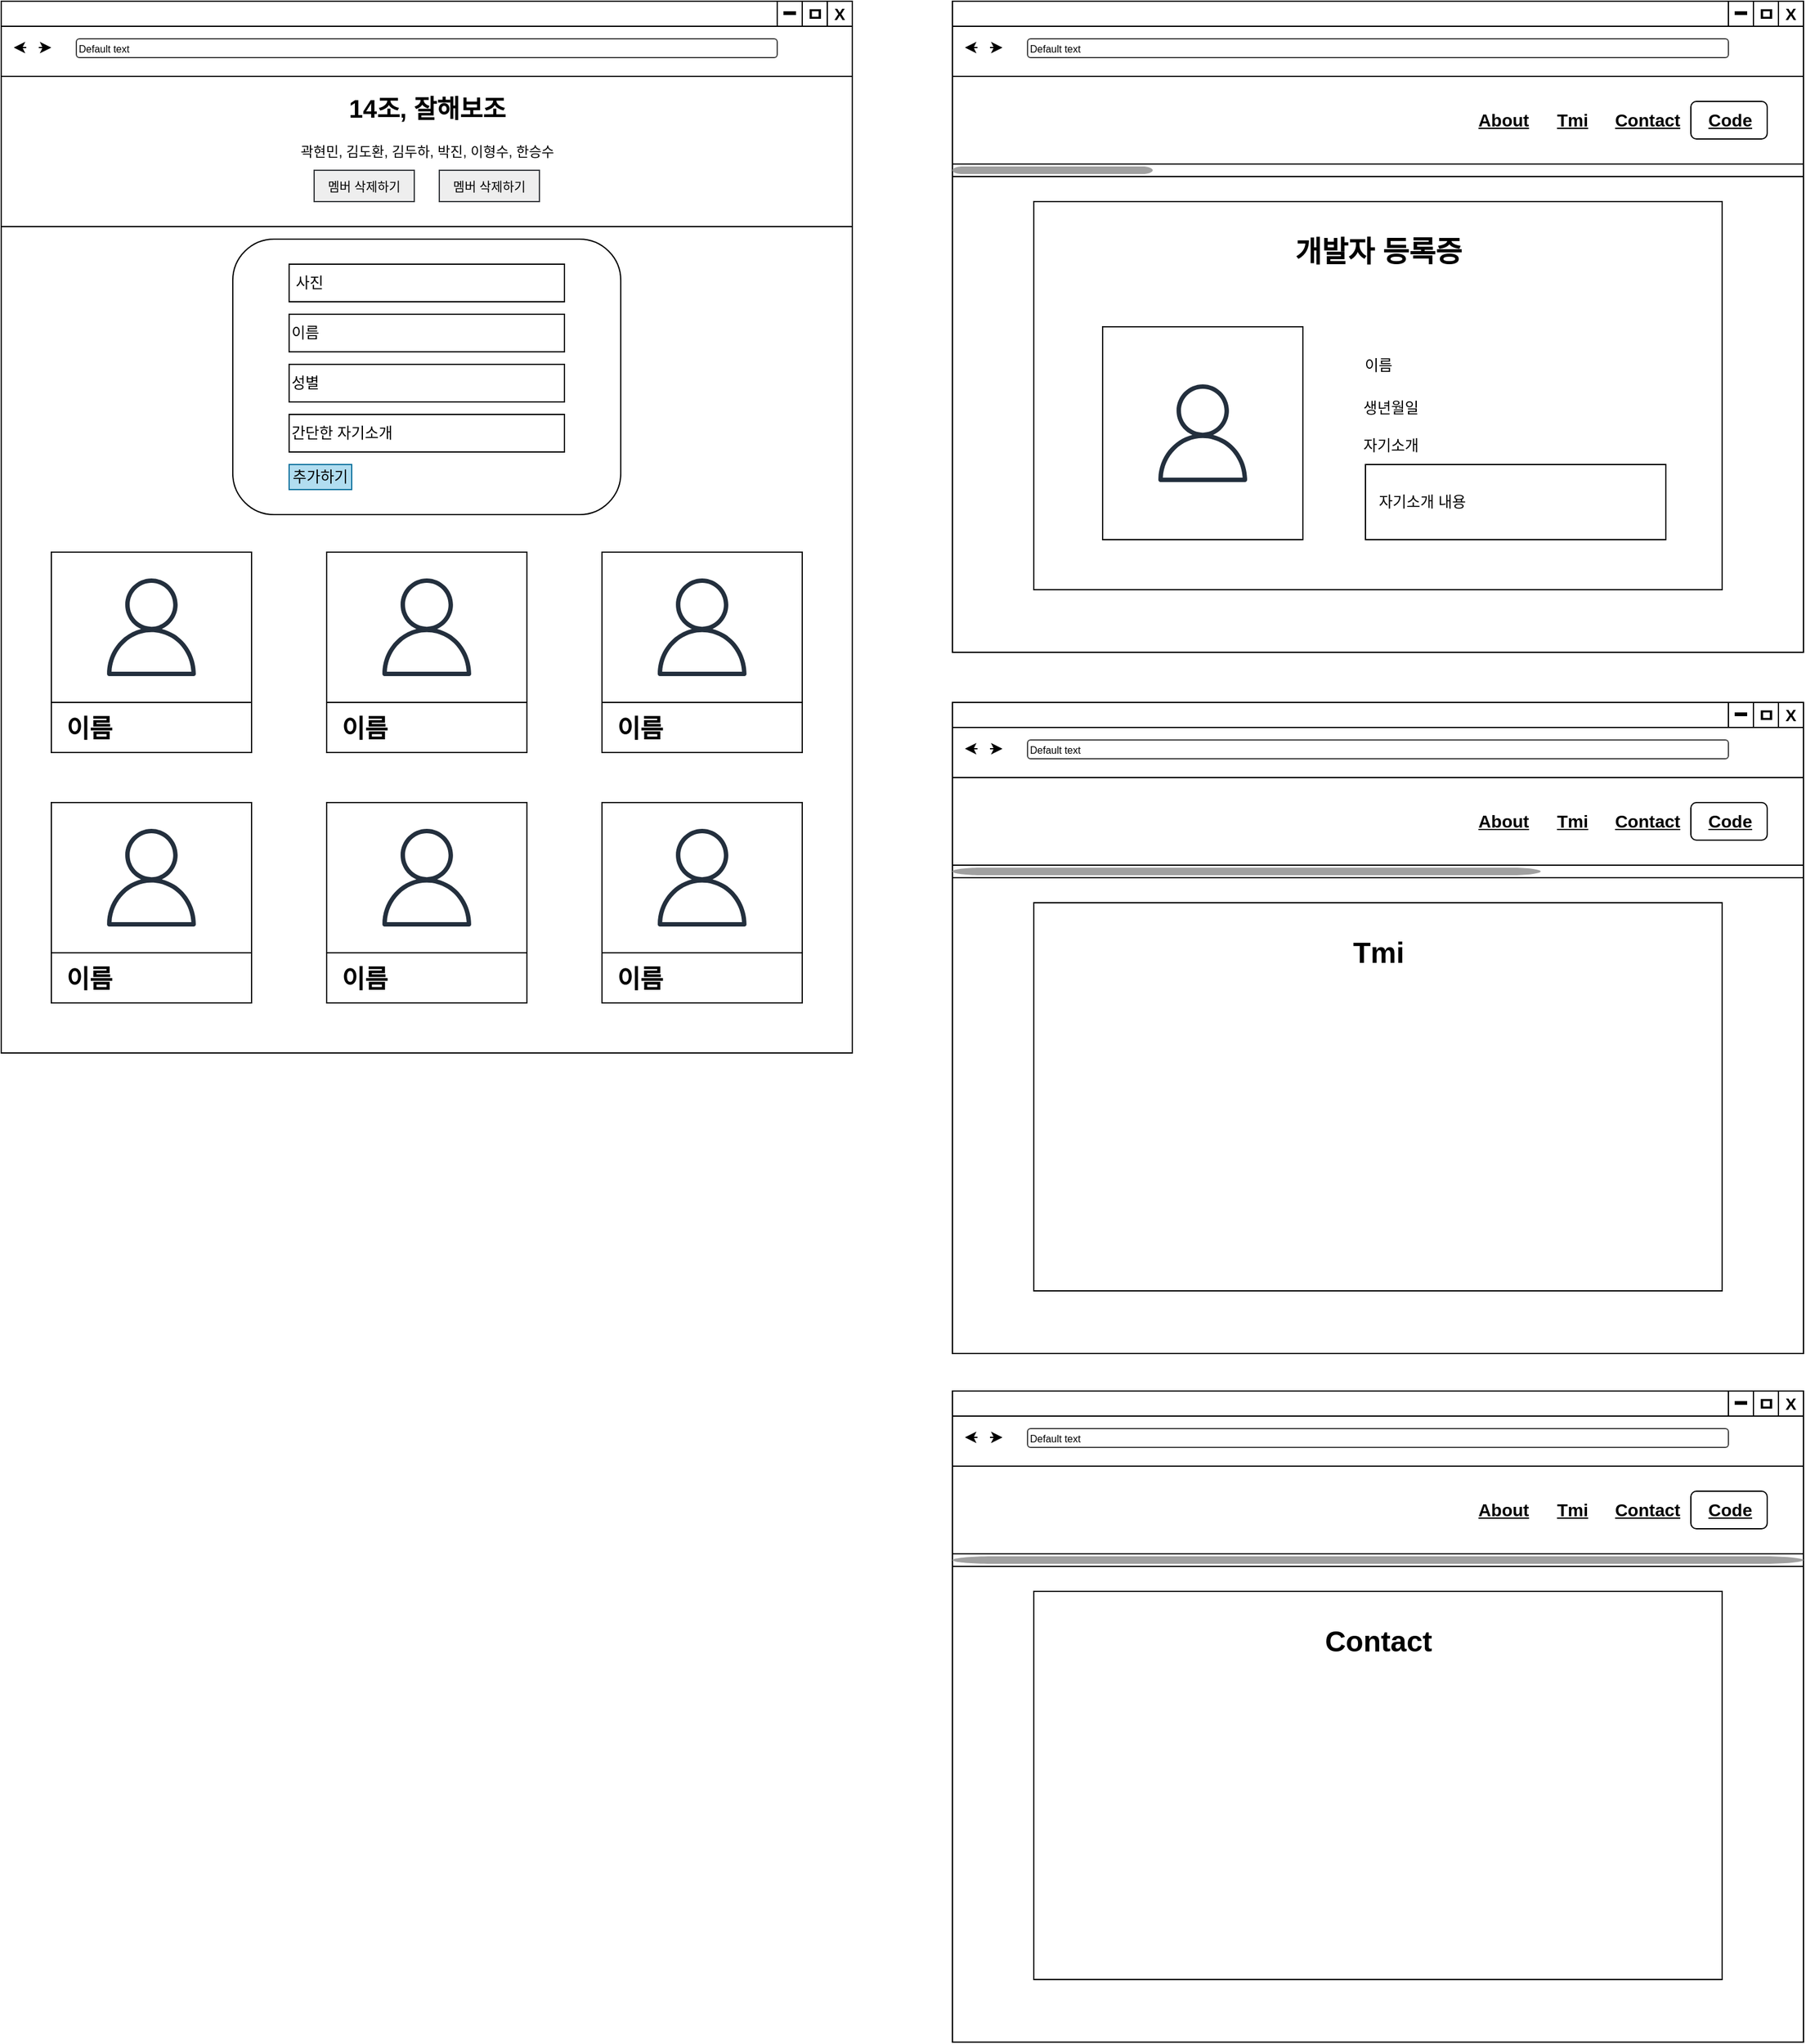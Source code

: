 <mxfile version="26.2.9">
  <diagram name="페이지-1" id="TfpnI85vyB6fNY1MPC4h">
    <mxGraphModel dx="1426" dy="766" grid="1" gridSize="10" guides="1" tooltips="1" connect="1" arrows="1" fold="1" page="1" pageScale="1" pageWidth="827" pageHeight="1169" math="0" shadow="0">
      <root>
        <mxCell id="0" />
        <mxCell id="1" parent="0" />
        <mxCell id="UKUCSULhMM2xUb-GKfbj-1" value="" style="swimlane;startSize=0;" vertex="1" parent="1">
          <mxGeometry x="40" y="120" width="680" height="840" as="geometry" />
        </mxCell>
        <mxCell id="UKUCSULhMM2xUb-GKfbj-3" value="" style="rounded=0;whiteSpace=wrap;html=1;" vertex="1" parent="UKUCSULhMM2xUb-GKfbj-1">
          <mxGeometry width="680" height="20" as="geometry" />
        </mxCell>
        <mxCell id="UKUCSULhMM2xUb-GKfbj-4" value="&lt;b&gt;&lt;font style=&quot;font-size: 13px;&quot;&gt;X&lt;/font&gt;&lt;/b&gt;" style="whiteSpace=wrap;html=1;aspect=fixed;" vertex="1" parent="UKUCSULhMM2xUb-GKfbj-1">
          <mxGeometry x="660" width="20" height="20" as="geometry" />
        </mxCell>
        <mxCell id="UKUCSULhMM2xUb-GKfbj-5" value="&lt;b&gt;&lt;font style=&quot;font-size: 15px;&quot;&gt;ㅁ&lt;/font&gt;&lt;/b&gt;" style="whiteSpace=wrap;html=1;aspect=fixed;strokeWidth=1;" vertex="1" parent="UKUCSULhMM2xUb-GKfbj-1">
          <mxGeometry x="640" width="20" height="20" as="geometry" />
        </mxCell>
        <mxCell id="UKUCSULhMM2xUb-GKfbj-6" value="" style="whiteSpace=wrap;html=1;aspect=fixed;" vertex="1" parent="UKUCSULhMM2xUb-GKfbj-1">
          <mxGeometry x="620" width="20" height="20" as="geometry" />
        </mxCell>
        <mxCell id="UKUCSULhMM2xUb-GKfbj-8" value="" style="endArrow=none;html=1;rounded=0;strokeWidth=3;" edge="1" parent="UKUCSULhMM2xUb-GKfbj-1">
          <mxGeometry width="50" height="50" relative="1" as="geometry">
            <mxPoint x="625" y="9.5" as="sourcePoint" />
            <mxPoint x="635" y="9.5" as="targetPoint" />
          </mxGeometry>
        </mxCell>
        <mxCell id="UKUCSULhMM2xUb-GKfbj-9" value="" style="rounded=0;whiteSpace=wrap;html=1;" vertex="1" parent="UKUCSULhMM2xUb-GKfbj-1">
          <mxGeometry y="20" width="680" height="40" as="geometry" />
        </mxCell>
        <mxCell id="UKUCSULhMM2xUb-GKfbj-10" value="Default text" style="strokeWidth=1;html=1;shadow=0;dashed=0;shape=mxgraph.ios.iTextInput;strokeColor=#444444;buttonText=;fontSize=8;whiteSpace=wrap;align=left;" vertex="1" parent="UKUCSULhMM2xUb-GKfbj-1">
          <mxGeometry x="60" y="30" width="560" height="15" as="geometry" />
        </mxCell>
        <mxCell id="UKUCSULhMM2xUb-GKfbj-13" value="" style="endArrow=classic;html=1;rounded=0;" edge="1" parent="UKUCSULhMM2xUb-GKfbj-1">
          <mxGeometry width="50" height="50" relative="1" as="geometry">
            <mxPoint x="20" y="37" as="sourcePoint" />
            <mxPoint x="10" y="37" as="targetPoint" />
          </mxGeometry>
        </mxCell>
        <mxCell id="UKUCSULhMM2xUb-GKfbj-17" value="" style="endArrow=classic;html=1;rounded=0;" edge="1" parent="UKUCSULhMM2xUb-GKfbj-1">
          <mxGeometry width="50" height="50" relative="1" as="geometry">
            <mxPoint x="30" y="37" as="sourcePoint" />
            <mxPoint x="40" y="37" as="targetPoint" />
          </mxGeometry>
        </mxCell>
        <mxCell id="UKUCSULhMM2xUb-GKfbj-26" value="" style="rounded=0;whiteSpace=wrap;html=1;" vertex="1" parent="UKUCSULhMM2xUb-GKfbj-1">
          <mxGeometry y="60" width="680" height="120" as="geometry" />
        </mxCell>
        <mxCell id="UKUCSULhMM2xUb-GKfbj-27" value="14조, 잘해보조" style="text;html=1;align=center;verticalAlign=middle;resizable=0;points=[];autosize=1;strokeColor=none;fillColor=none;fontSize=20;fontStyle=1" vertex="1" parent="UKUCSULhMM2xUb-GKfbj-1">
          <mxGeometry x="265" y="65" width="150" height="40" as="geometry" />
        </mxCell>
        <mxCell id="UKUCSULhMM2xUb-GKfbj-28" value="곽현민, 김도환, 김두하, 박진, 이형수, 한승수" style="text;html=1;align=center;verticalAlign=middle;resizable=0;points=[];autosize=1;strokeColor=none;fillColor=none;fontSize=11;" vertex="1" parent="UKUCSULhMM2xUb-GKfbj-1">
          <mxGeometry x="225" y="105" width="230" height="30" as="geometry" />
        </mxCell>
        <mxCell id="UKUCSULhMM2xUb-GKfbj-30" value="멤버 삭제하기" style="rounded=0;whiteSpace=wrap;html=1;fontSize=10;fillColor=#eeeeee;strokeColor=#36393d;" vertex="1" parent="UKUCSULhMM2xUb-GKfbj-1">
          <mxGeometry x="350" y="135" width="80" height="25" as="geometry" />
        </mxCell>
        <mxCell id="UKUCSULhMM2xUb-GKfbj-32" value="멤버 삭제하기" style="rounded=0;whiteSpace=wrap;html=1;fontSize=10;fillColor=#eeeeee;strokeColor=#36393d;" vertex="1" parent="UKUCSULhMM2xUb-GKfbj-1">
          <mxGeometry x="250" y="135" width="80" height="25" as="geometry" />
        </mxCell>
        <mxCell id="UKUCSULhMM2xUb-GKfbj-34" value="" style="rounded=1;whiteSpace=wrap;html=1;" vertex="1" parent="UKUCSULhMM2xUb-GKfbj-1">
          <mxGeometry x="185" y="190" width="310" height="220" as="geometry" />
        </mxCell>
        <mxCell id="UKUCSULhMM2xUb-GKfbj-35" value="&amp;nbsp;사진" style="rounded=0;whiteSpace=wrap;html=1;align=left;" vertex="1" parent="UKUCSULhMM2xUb-GKfbj-1">
          <mxGeometry x="230" y="210" width="220" height="30" as="geometry" />
        </mxCell>
        <mxCell id="UKUCSULhMM2xUb-GKfbj-36" value="이름" style="rounded=0;whiteSpace=wrap;html=1;align=left;" vertex="1" parent="UKUCSULhMM2xUb-GKfbj-1">
          <mxGeometry x="230" y="250" width="220" height="30" as="geometry" />
        </mxCell>
        <mxCell id="UKUCSULhMM2xUb-GKfbj-37" value="성별" style="rounded=0;whiteSpace=wrap;html=1;align=left;" vertex="1" parent="UKUCSULhMM2xUb-GKfbj-1">
          <mxGeometry x="230" y="290" width="220" height="30" as="geometry" />
        </mxCell>
        <mxCell id="UKUCSULhMM2xUb-GKfbj-38" value="간단한 자기소개" style="rounded=0;whiteSpace=wrap;html=1;align=left;" vertex="1" parent="UKUCSULhMM2xUb-GKfbj-1">
          <mxGeometry x="230" y="330" width="220" height="30" as="geometry" />
        </mxCell>
        <mxCell id="UKUCSULhMM2xUb-GKfbj-39" value="추가하기" style="rounded=0;whiteSpace=wrap;html=1;fillColor=#b1ddf0;strokeColor=#10739e;" vertex="1" parent="UKUCSULhMM2xUb-GKfbj-1">
          <mxGeometry x="230" y="370" width="50" height="20" as="geometry" />
        </mxCell>
        <mxCell id="UKUCSULhMM2xUb-GKfbj-40" value="" style="rounded=0;whiteSpace=wrap;html=1;" vertex="1" parent="UKUCSULhMM2xUb-GKfbj-1">
          <mxGeometry x="40" y="440" width="160" height="160" as="geometry" />
        </mxCell>
        <mxCell id="UKUCSULhMM2xUb-GKfbj-68" value="" style="rounded=0;whiteSpace=wrap;html=1;" vertex="1" parent="UKUCSULhMM2xUb-GKfbj-1">
          <mxGeometry x="40" y="440" width="160" height="120" as="geometry" />
        </mxCell>
        <mxCell id="UKUCSULhMM2xUb-GKfbj-79" value="" style="sketch=0;outlineConnect=0;fontColor=#232F3E;gradientColor=none;fillColor=#232F3D;strokeColor=none;dashed=0;verticalLabelPosition=bottom;verticalAlign=top;align=center;html=1;fontSize=12;fontStyle=0;aspect=fixed;pointerEvents=1;shape=mxgraph.aws4.user;" vertex="1" parent="UKUCSULhMM2xUb-GKfbj-1">
          <mxGeometry x="81" y="461" width="78" height="78" as="geometry" />
        </mxCell>
        <mxCell id="UKUCSULhMM2xUb-GKfbj-98" value="이름" style="text;html=1;align=center;verticalAlign=middle;resizable=0;points=[];autosize=1;strokeColor=none;fillColor=none;fontSize=20;fontStyle=1" vertex="1" parent="UKUCSULhMM2xUb-GKfbj-1">
          <mxGeometry x="40" y="560" width="60" height="40" as="geometry" />
        </mxCell>
        <mxCell id="UKUCSULhMM2xUb-GKfbj-103" value="" style="rounded=0;whiteSpace=wrap;html=1;" vertex="1" parent="UKUCSULhMM2xUb-GKfbj-1">
          <mxGeometry x="260" y="440" width="160" height="160" as="geometry" />
        </mxCell>
        <mxCell id="UKUCSULhMM2xUb-GKfbj-104" value="" style="rounded=0;whiteSpace=wrap;html=1;" vertex="1" parent="UKUCSULhMM2xUb-GKfbj-1">
          <mxGeometry x="260" y="440" width="160" height="120" as="geometry" />
        </mxCell>
        <mxCell id="UKUCSULhMM2xUb-GKfbj-105" value="" style="sketch=0;outlineConnect=0;fontColor=#232F3E;gradientColor=none;fillColor=#232F3D;strokeColor=none;dashed=0;verticalLabelPosition=bottom;verticalAlign=top;align=center;html=1;fontSize=12;fontStyle=0;aspect=fixed;pointerEvents=1;shape=mxgraph.aws4.user;" vertex="1" parent="UKUCSULhMM2xUb-GKfbj-1">
          <mxGeometry x="301" y="461" width="78" height="78" as="geometry" />
        </mxCell>
        <mxCell id="UKUCSULhMM2xUb-GKfbj-106" value="이름" style="text;html=1;align=center;verticalAlign=middle;resizable=0;points=[];autosize=1;strokeColor=none;fillColor=none;fontSize=20;fontStyle=1" vertex="1" parent="UKUCSULhMM2xUb-GKfbj-1">
          <mxGeometry x="260" y="560" width="60" height="40" as="geometry" />
        </mxCell>
        <mxCell id="UKUCSULhMM2xUb-GKfbj-107" value="" style="rounded=0;whiteSpace=wrap;html=1;" vertex="1" parent="UKUCSULhMM2xUb-GKfbj-1">
          <mxGeometry x="480" y="440" width="160" height="160" as="geometry" />
        </mxCell>
        <mxCell id="UKUCSULhMM2xUb-GKfbj-108" value="" style="rounded=0;whiteSpace=wrap;html=1;" vertex="1" parent="UKUCSULhMM2xUb-GKfbj-1">
          <mxGeometry x="480" y="440" width="160" height="120" as="geometry" />
        </mxCell>
        <mxCell id="UKUCSULhMM2xUb-GKfbj-109" value="" style="sketch=0;outlineConnect=0;fontColor=#232F3E;gradientColor=none;fillColor=#232F3D;strokeColor=none;dashed=0;verticalLabelPosition=bottom;verticalAlign=top;align=center;html=1;fontSize=12;fontStyle=0;aspect=fixed;pointerEvents=1;shape=mxgraph.aws4.user;" vertex="1" parent="UKUCSULhMM2xUb-GKfbj-1">
          <mxGeometry x="521" y="461" width="78" height="78" as="geometry" />
        </mxCell>
        <mxCell id="UKUCSULhMM2xUb-GKfbj-110" value="이름" style="text;html=1;align=center;verticalAlign=middle;resizable=0;points=[];autosize=1;strokeColor=none;fillColor=none;fontSize=20;fontStyle=1" vertex="1" parent="UKUCSULhMM2xUb-GKfbj-1">
          <mxGeometry x="480" y="560" width="60" height="40" as="geometry" />
        </mxCell>
        <mxCell id="UKUCSULhMM2xUb-GKfbj-111" value="" style="rounded=0;whiteSpace=wrap;html=1;" vertex="1" parent="UKUCSULhMM2xUb-GKfbj-1">
          <mxGeometry x="40" y="640" width="160" height="160" as="geometry" />
        </mxCell>
        <mxCell id="UKUCSULhMM2xUb-GKfbj-112" value="" style="rounded=0;whiteSpace=wrap;html=1;" vertex="1" parent="UKUCSULhMM2xUb-GKfbj-1">
          <mxGeometry x="40" y="640" width="160" height="120" as="geometry" />
        </mxCell>
        <mxCell id="UKUCSULhMM2xUb-GKfbj-113" value="" style="sketch=0;outlineConnect=0;fontColor=#232F3E;gradientColor=none;fillColor=#232F3D;strokeColor=none;dashed=0;verticalLabelPosition=bottom;verticalAlign=top;align=center;html=1;fontSize=12;fontStyle=0;aspect=fixed;pointerEvents=1;shape=mxgraph.aws4.user;" vertex="1" parent="UKUCSULhMM2xUb-GKfbj-1">
          <mxGeometry x="81" y="661" width="78" height="78" as="geometry" />
        </mxCell>
        <mxCell id="UKUCSULhMM2xUb-GKfbj-114" value="이름" style="text;html=1;align=center;verticalAlign=middle;resizable=0;points=[];autosize=1;strokeColor=none;fillColor=none;fontSize=20;fontStyle=1" vertex="1" parent="UKUCSULhMM2xUb-GKfbj-1">
          <mxGeometry x="40" y="760" width="60" height="40" as="geometry" />
        </mxCell>
        <mxCell id="UKUCSULhMM2xUb-GKfbj-115" value="" style="rounded=0;whiteSpace=wrap;html=1;" vertex="1" parent="UKUCSULhMM2xUb-GKfbj-1">
          <mxGeometry x="260" y="640" width="160" height="160" as="geometry" />
        </mxCell>
        <mxCell id="UKUCSULhMM2xUb-GKfbj-116" value="" style="rounded=0;whiteSpace=wrap;html=1;" vertex="1" parent="UKUCSULhMM2xUb-GKfbj-1">
          <mxGeometry x="260" y="640" width="160" height="120" as="geometry" />
        </mxCell>
        <mxCell id="UKUCSULhMM2xUb-GKfbj-117" value="" style="sketch=0;outlineConnect=0;fontColor=#232F3E;gradientColor=none;fillColor=#232F3D;strokeColor=none;dashed=0;verticalLabelPosition=bottom;verticalAlign=top;align=center;html=1;fontSize=12;fontStyle=0;aspect=fixed;pointerEvents=1;shape=mxgraph.aws4.user;" vertex="1" parent="UKUCSULhMM2xUb-GKfbj-1">
          <mxGeometry x="301" y="661" width="78" height="78" as="geometry" />
        </mxCell>
        <mxCell id="UKUCSULhMM2xUb-GKfbj-118" value="이름" style="text;html=1;align=center;verticalAlign=middle;resizable=0;points=[];autosize=1;strokeColor=none;fillColor=none;fontSize=20;fontStyle=1" vertex="1" parent="UKUCSULhMM2xUb-GKfbj-1">
          <mxGeometry x="260" y="760" width="60" height="40" as="geometry" />
        </mxCell>
        <mxCell id="UKUCSULhMM2xUb-GKfbj-119" value="" style="rounded=0;whiteSpace=wrap;html=1;" vertex="1" parent="UKUCSULhMM2xUb-GKfbj-1">
          <mxGeometry x="480" y="640" width="160" height="160" as="geometry" />
        </mxCell>
        <mxCell id="UKUCSULhMM2xUb-GKfbj-120" value="" style="rounded=0;whiteSpace=wrap;html=1;" vertex="1" parent="UKUCSULhMM2xUb-GKfbj-1">
          <mxGeometry x="480" y="640" width="160" height="120" as="geometry" />
        </mxCell>
        <mxCell id="UKUCSULhMM2xUb-GKfbj-121" value="" style="sketch=0;outlineConnect=0;fontColor=#232F3E;gradientColor=none;fillColor=#232F3D;strokeColor=none;dashed=0;verticalLabelPosition=bottom;verticalAlign=top;align=center;html=1;fontSize=12;fontStyle=0;aspect=fixed;pointerEvents=1;shape=mxgraph.aws4.user;" vertex="1" parent="UKUCSULhMM2xUb-GKfbj-1">
          <mxGeometry x="521" y="661" width="78" height="78" as="geometry" />
        </mxCell>
        <mxCell id="UKUCSULhMM2xUb-GKfbj-122" value="이름" style="text;html=1;align=center;verticalAlign=middle;resizable=0;points=[];autosize=1;strokeColor=none;fillColor=none;fontSize=20;fontStyle=1" vertex="1" parent="UKUCSULhMM2xUb-GKfbj-1">
          <mxGeometry x="480" y="760" width="60" height="40" as="geometry" />
        </mxCell>
        <mxCell id="UKUCSULhMM2xUb-GKfbj-123" value="" style="swimlane;startSize=0;" vertex="1" parent="1">
          <mxGeometry x="800" y="120" width="680" height="520" as="geometry" />
        </mxCell>
        <mxCell id="UKUCSULhMM2xUb-GKfbj-124" value="" style="rounded=0;whiteSpace=wrap;html=1;" vertex="1" parent="UKUCSULhMM2xUb-GKfbj-123">
          <mxGeometry width="680" height="20" as="geometry" />
        </mxCell>
        <mxCell id="UKUCSULhMM2xUb-GKfbj-125" value="&lt;b&gt;&lt;font style=&quot;font-size: 13px;&quot;&gt;X&lt;/font&gt;&lt;/b&gt;" style="whiteSpace=wrap;html=1;aspect=fixed;" vertex="1" parent="UKUCSULhMM2xUb-GKfbj-123">
          <mxGeometry x="660" width="20" height="20" as="geometry" />
        </mxCell>
        <mxCell id="UKUCSULhMM2xUb-GKfbj-126" value="&lt;b&gt;&lt;font style=&quot;font-size: 15px;&quot;&gt;ㅁ&lt;/font&gt;&lt;/b&gt;" style="whiteSpace=wrap;html=1;aspect=fixed;strokeWidth=1;" vertex="1" parent="UKUCSULhMM2xUb-GKfbj-123">
          <mxGeometry x="640" width="20" height="20" as="geometry" />
        </mxCell>
        <mxCell id="UKUCSULhMM2xUb-GKfbj-127" value="" style="whiteSpace=wrap;html=1;aspect=fixed;" vertex="1" parent="UKUCSULhMM2xUb-GKfbj-123">
          <mxGeometry x="620" width="20" height="20" as="geometry" />
        </mxCell>
        <mxCell id="UKUCSULhMM2xUb-GKfbj-128" value="" style="endArrow=none;html=1;rounded=0;strokeWidth=3;" edge="1" parent="UKUCSULhMM2xUb-GKfbj-123">
          <mxGeometry width="50" height="50" relative="1" as="geometry">
            <mxPoint x="625" y="9.5" as="sourcePoint" />
            <mxPoint x="635" y="9.5" as="targetPoint" />
          </mxGeometry>
        </mxCell>
        <mxCell id="UKUCSULhMM2xUb-GKfbj-129" value="" style="rounded=0;whiteSpace=wrap;html=1;" vertex="1" parent="UKUCSULhMM2xUb-GKfbj-123">
          <mxGeometry y="20" width="680" height="40" as="geometry" />
        </mxCell>
        <mxCell id="UKUCSULhMM2xUb-GKfbj-130" value="Default text" style="strokeWidth=1;html=1;shadow=0;dashed=0;shape=mxgraph.ios.iTextInput;strokeColor=#444444;buttonText=;fontSize=8;whiteSpace=wrap;align=left;" vertex="1" parent="UKUCSULhMM2xUb-GKfbj-123">
          <mxGeometry x="60" y="30" width="560" height="15" as="geometry" />
        </mxCell>
        <mxCell id="UKUCSULhMM2xUb-GKfbj-131" value="" style="endArrow=classic;html=1;rounded=0;" edge="1" parent="UKUCSULhMM2xUb-GKfbj-123">
          <mxGeometry width="50" height="50" relative="1" as="geometry">
            <mxPoint x="20" y="37" as="sourcePoint" />
            <mxPoint x="10" y="37" as="targetPoint" />
          </mxGeometry>
        </mxCell>
        <mxCell id="UKUCSULhMM2xUb-GKfbj-132" value="" style="endArrow=classic;html=1;rounded=0;" edge="1" parent="UKUCSULhMM2xUb-GKfbj-123">
          <mxGeometry width="50" height="50" relative="1" as="geometry">
            <mxPoint x="30" y="37" as="sourcePoint" />
            <mxPoint x="40" y="37" as="targetPoint" />
          </mxGeometry>
        </mxCell>
        <mxCell id="UKUCSULhMM2xUb-GKfbj-168" value="" style="rounded=0;whiteSpace=wrap;html=1;" vertex="1" parent="UKUCSULhMM2xUb-GKfbj-123">
          <mxGeometry y="60" width="680" height="70" as="geometry" />
        </mxCell>
        <mxCell id="UKUCSULhMM2xUb-GKfbj-169" value="About" style="text;html=1;align=center;verticalAlign=middle;resizable=0;points=[];autosize=1;strokeColor=none;fillColor=none;fontStyle=5;fontSize=14;" vertex="1" parent="UKUCSULhMM2xUb-GKfbj-123">
          <mxGeometry x="410" y="80" width="60" height="30" as="geometry" />
        </mxCell>
        <mxCell id="UKUCSULhMM2xUb-GKfbj-170" value="Tmi" style="text;html=1;align=center;verticalAlign=middle;resizable=0;points=[];autosize=1;strokeColor=none;fillColor=none;fontStyle=5;fontSize=14;" vertex="1" parent="UKUCSULhMM2xUb-GKfbj-123">
          <mxGeometry x="470" y="80" width="50" height="30" as="geometry" />
        </mxCell>
        <mxCell id="UKUCSULhMM2xUb-GKfbj-171" value="Contact" style="text;html=1;align=center;verticalAlign=middle;resizable=0;points=[];autosize=1;strokeColor=none;fillColor=none;fontStyle=5;fontSize=14;" vertex="1" parent="UKUCSULhMM2xUb-GKfbj-123">
          <mxGeometry x="520" y="80" width="70" height="30" as="geometry" />
        </mxCell>
        <mxCell id="UKUCSULhMM2xUb-GKfbj-173" value="" style="rounded=1;whiteSpace=wrap;html=1;" vertex="1" parent="UKUCSULhMM2xUb-GKfbj-123">
          <mxGeometry x="590" y="80" width="61" height="30" as="geometry" />
        </mxCell>
        <mxCell id="UKUCSULhMM2xUb-GKfbj-174" value="Code" style="text;html=1;align=center;verticalAlign=middle;resizable=0;points=[];autosize=1;strokeColor=none;fillColor=none;fontStyle=5;fontSize=14;" vertex="1" parent="UKUCSULhMM2xUb-GKfbj-123">
          <mxGeometry x="591" y="80" width="60" height="30" as="geometry" />
        </mxCell>
        <mxCell id="UKUCSULhMM2xUb-GKfbj-177" value="" style="rounded=0;whiteSpace=wrap;html=1;" vertex="1" parent="UKUCSULhMM2xUb-GKfbj-123">
          <mxGeometry y="130" width="680" height="10" as="geometry" />
        </mxCell>
        <mxCell id="UKUCSULhMM2xUb-GKfbj-176" value="" style="html=1;verticalLabelPosition=bottom;labelBackgroundColor=#ffffff;verticalAlign=top;shadow=0;dashed=0;strokeWidth=2;shape=mxgraph.ios7.misc.scroll_(horizontal);fillColor=#a0a0a0;" vertex="1" parent="UKUCSULhMM2xUb-GKfbj-123">
          <mxGeometry y="132" width="160" height="6" as="geometry" />
        </mxCell>
        <mxCell id="UKUCSULhMM2xUb-GKfbj-178" value="" style="rounded=0;whiteSpace=wrap;html=1;" vertex="1" parent="UKUCSULhMM2xUb-GKfbj-123">
          <mxGeometry x="65" y="160" width="550" height="310" as="geometry" />
        </mxCell>
        <mxCell id="UKUCSULhMM2xUb-GKfbj-179" value="개발자 등록증" style="text;html=1;align=center;verticalAlign=middle;resizable=0;points=[];autosize=1;strokeColor=none;fillColor=none;fontStyle=1;fontSize=23;" vertex="1" parent="UKUCSULhMM2xUb-GKfbj-123">
          <mxGeometry x="260" y="180" width="160" height="40" as="geometry" />
        </mxCell>
        <mxCell id="UKUCSULhMM2xUb-GKfbj-181" value="" style="rounded=0;whiteSpace=wrap;html=1;" vertex="1" parent="UKUCSULhMM2xUb-GKfbj-123">
          <mxGeometry x="120" y="260" width="160" height="170" as="geometry" />
        </mxCell>
        <mxCell id="UKUCSULhMM2xUb-GKfbj-182" value="" style="sketch=0;outlineConnect=0;fontColor=#232F3E;gradientColor=none;fillColor=#232F3D;strokeColor=none;dashed=0;verticalLabelPosition=bottom;verticalAlign=top;align=center;html=1;fontSize=12;fontStyle=0;aspect=fixed;pointerEvents=1;shape=mxgraph.aws4.user;" vertex="1" parent="UKUCSULhMM2xUb-GKfbj-123">
          <mxGeometry x="161" y="306" width="78" height="78" as="geometry" />
        </mxCell>
        <mxCell id="UKUCSULhMM2xUb-GKfbj-184" value="이름" style="text;html=1;align=center;verticalAlign=middle;resizable=0;points=[];autosize=1;strokeColor=none;fillColor=none;" vertex="1" parent="UKUCSULhMM2xUb-GKfbj-123">
          <mxGeometry x="315" y="276" width="50" height="30" as="geometry" />
        </mxCell>
        <mxCell id="UKUCSULhMM2xUb-GKfbj-185" value="생년월일" style="text;html=1;align=center;verticalAlign=middle;resizable=0;points=[];autosize=1;strokeColor=none;fillColor=none;" vertex="1" parent="UKUCSULhMM2xUb-GKfbj-123">
          <mxGeometry x="315" y="310" width="70" height="30" as="geometry" />
        </mxCell>
        <mxCell id="UKUCSULhMM2xUb-GKfbj-187" value="자기소개" style="text;html=1;align=center;verticalAlign=middle;resizable=0;points=[];autosize=1;strokeColor=none;fillColor=none;" vertex="1" parent="UKUCSULhMM2xUb-GKfbj-123">
          <mxGeometry x="315" y="340" width="70" height="30" as="geometry" />
        </mxCell>
        <mxCell id="UKUCSULhMM2xUb-GKfbj-188" value="" style="rounded=0;whiteSpace=wrap;html=1;" vertex="1" parent="UKUCSULhMM2xUb-GKfbj-123">
          <mxGeometry x="330" y="370" width="240" height="60" as="geometry" />
        </mxCell>
        <mxCell id="UKUCSULhMM2xUb-GKfbj-189" value="자기소개 내용" style="text;html=1;align=center;verticalAlign=middle;resizable=0;points=[];autosize=1;strokeColor=none;fillColor=none;" vertex="1" parent="UKUCSULhMM2xUb-GKfbj-123">
          <mxGeometry x="330" y="385" width="90" height="30" as="geometry" />
        </mxCell>
        <mxCell id="UKUCSULhMM2xUb-GKfbj-190" value="" style="swimlane;startSize=0;" vertex="1" parent="1">
          <mxGeometry x="800" y="680" width="680" height="520" as="geometry" />
        </mxCell>
        <mxCell id="UKUCSULhMM2xUb-GKfbj-191" value="" style="rounded=0;whiteSpace=wrap;html=1;" vertex="1" parent="UKUCSULhMM2xUb-GKfbj-190">
          <mxGeometry width="680" height="20" as="geometry" />
        </mxCell>
        <mxCell id="UKUCSULhMM2xUb-GKfbj-192" value="&lt;b&gt;&lt;font style=&quot;font-size: 13px;&quot;&gt;X&lt;/font&gt;&lt;/b&gt;" style="whiteSpace=wrap;html=1;aspect=fixed;" vertex="1" parent="UKUCSULhMM2xUb-GKfbj-190">
          <mxGeometry x="660" width="20" height="20" as="geometry" />
        </mxCell>
        <mxCell id="UKUCSULhMM2xUb-GKfbj-193" value="&lt;b&gt;&lt;font style=&quot;font-size: 15px;&quot;&gt;ㅁ&lt;/font&gt;&lt;/b&gt;" style="whiteSpace=wrap;html=1;aspect=fixed;strokeWidth=1;" vertex="1" parent="UKUCSULhMM2xUb-GKfbj-190">
          <mxGeometry x="640" width="20" height="20" as="geometry" />
        </mxCell>
        <mxCell id="UKUCSULhMM2xUb-GKfbj-194" value="" style="whiteSpace=wrap;html=1;aspect=fixed;" vertex="1" parent="UKUCSULhMM2xUb-GKfbj-190">
          <mxGeometry x="620" width="20" height="20" as="geometry" />
        </mxCell>
        <mxCell id="UKUCSULhMM2xUb-GKfbj-195" value="" style="endArrow=none;html=1;rounded=0;strokeWidth=3;" edge="1" parent="UKUCSULhMM2xUb-GKfbj-190">
          <mxGeometry width="50" height="50" relative="1" as="geometry">
            <mxPoint x="625" y="9.5" as="sourcePoint" />
            <mxPoint x="635" y="9.5" as="targetPoint" />
          </mxGeometry>
        </mxCell>
        <mxCell id="UKUCSULhMM2xUb-GKfbj-196" value="" style="rounded=0;whiteSpace=wrap;html=1;" vertex="1" parent="UKUCSULhMM2xUb-GKfbj-190">
          <mxGeometry y="20" width="680" height="40" as="geometry" />
        </mxCell>
        <mxCell id="UKUCSULhMM2xUb-GKfbj-197" value="Default text" style="strokeWidth=1;html=1;shadow=0;dashed=0;shape=mxgraph.ios.iTextInput;strokeColor=#444444;buttonText=;fontSize=8;whiteSpace=wrap;align=left;" vertex="1" parent="UKUCSULhMM2xUb-GKfbj-190">
          <mxGeometry x="60" y="30" width="560" height="15" as="geometry" />
        </mxCell>
        <mxCell id="UKUCSULhMM2xUb-GKfbj-198" value="" style="endArrow=classic;html=1;rounded=0;" edge="1" parent="UKUCSULhMM2xUb-GKfbj-190">
          <mxGeometry width="50" height="50" relative="1" as="geometry">
            <mxPoint x="20" y="37" as="sourcePoint" />
            <mxPoint x="10" y="37" as="targetPoint" />
          </mxGeometry>
        </mxCell>
        <mxCell id="UKUCSULhMM2xUb-GKfbj-199" value="" style="endArrow=classic;html=1;rounded=0;" edge="1" parent="UKUCSULhMM2xUb-GKfbj-190">
          <mxGeometry width="50" height="50" relative="1" as="geometry">
            <mxPoint x="30" y="37" as="sourcePoint" />
            <mxPoint x="40" y="37" as="targetPoint" />
          </mxGeometry>
        </mxCell>
        <mxCell id="UKUCSULhMM2xUb-GKfbj-200" value="" style="rounded=0;whiteSpace=wrap;html=1;" vertex="1" parent="UKUCSULhMM2xUb-GKfbj-190">
          <mxGeometry y="60" width="680" height="70" as="geometry" />
        </mxCell>
        <mxCell id="UKUCSULhMM2xUb-GKfbj-201" value="About" style="text;html=1;align=center;verticalAlign=middle;resizable=0;points=[];autosize=1;strokeColor=none;fillColor=none;fontStyle=5;fontSize=14;" vertex="1" parent="UKUCSULhMM2xUb-GKfbj-190">
          <mxGeometry x="410" y="80" width="60" height="30" as="geometry" />
        </mxCell>
        <mxCell id="UKUCSULhMM2xUb-GKfbj-202" value="Tmi" style="text;html=1;align=center;verticalAlign=middle;resizable=0;points=[];autosize=1;strokeColor=none;fillColor=none;fontStyle=5;fontSize=14;" vertex="1" parent="UKUCSULhMM2xUb-GKfbj-190">
          <mxGeometry x="470" y="80" width="50" height="30" as="geometry" />
        </mxCell>
        <mxCell id="UKUCSULhMM2xUb-GKfbj-203" value="Contact" style="text;html=1;align=center;verticalAlign=middle;resizable=0;points=[];autosize=1;strokeColor=none;fillColor=none;fontStyle=5;fontSize=14;" vertex="1" parent="UKUCSULhMM2xUb-GKfbj-190">
          <mxGeometry x="520" y="80" width="70" height="30" as="geometry" />
        </mxCell>
        <mxCell id="UKUCSULhMM2xUb-GKfbj-204" value="" style="rounded=1;whiteSpace=wrap;html=1;" vertex="1" parent="UKUCSULhMM2xUb-GKfbj-190">
          <mxGeometry x="590" y="80" width="61" height="30" as="geometry" />
        </mxCell>
        <mxCell id="UKUCSULhMM2xUb-GKfbj-205" value="Code" style="text;html=1;align=center;verticalAlign=middle;resizable=0;points=[];autosize=1;strokeColor=none;fillColor=none;fontStyle=5;fontSize=14;" vertex="1" parent="UKUCSULhMM2xUb-GKfbj-190">
          <mxGeometry x="591" y="80" width="60" height="30" as="geometry" />
        </mxCell>
        <mxCell id="UKUCSULhMM2xUb-GKfbj-206" value="" style="rounded=0;whiteSpace=wrap;html=1;" vertex="1" parent="UKUCSULhMM2xUb-GKfbj-190">
          <mxGeometry y="130" width="680" height="10" as="geometry" />
        </mxCell>
        <mxCell id="UKUCSULhMM2xUb-GKfbj-207" value="" style="html=1;verticalLabelPosition=bottom;labelBackgroundColor=#ffffff;verticalAlign=top;shadow=0;dashed=0;strokeWidth=2;shape=mxgraph.ios7.misc.scroll_(horizontal);fillColor=#a0a0a0;" vertex="1" parent="UKUCSULhMM2xUb-GKfbj-190">
          <mxGeometry y="132" width="470" height="6" as="geometry" />
        </mxCell>
        <mxCell id="UKUCSULhMM2xUb-GKfbj-208" value="" style="rounded=0;whiteSpace=wrap;html=1;" vertex="1" parent="UKUCSULhMM2xUb-GKfbj-190">
          <mxGeometry x="65" y="160" width="550" height="310" as="geometry" />
        </mxCell>
        <mxCell id="UKUCSULhMM2xUb-GKfbj-209" value="Tmi" style="text;html=1;align=center;verticalAlign=middle;resizable=0;points=[];autosize=1;strokeColor=none;fillColor=none;fontStyle=1;fontSize=23;" vertex="1" parent="UKUCSULhMM2xUb-GKfbj-190">
          <mxGeometry x="310" y="180" width="60" height="40" as="geometry" />
        </mxCell>
        <mxCell id="UKUCSULhMM2xUb-GKfbj-217" value="" style="swimlane;startSize=0;" vertex="1" parent="1">
          <mxGeometry x="800" y="1230" width="680" height="520" as="geometry" />
        </mxCell>
        <mxCell id="UKUCSULhMM2xUb-GKfbj-218" value="" style="rounded=0;whiteSpace=wrap;html=1;" vertex="1" parent="UKUCSULhMM2xUb-GKfbj-217">
          <mxGeometry width="680" height="20" as="geometry" />
        </mxCell>
        <mxCell id="UKUCSULhMM2xUb-GKfbj-219" value="&lt;b&gt;&lt;font style=&quot;font-size: 13px;&quot;&gt;X&lt;/font&gt;&lt;/b&gt;" style="whiteSpace=wrap;html=1;aspect=fixed;" vertex="1" parent="UKUCSULhMM2xUb-GKfbj-217">
          <mxGeometry x="660" width="20" height="20" as="geometry" />
        </mxCell>
        <mxCell id="UKUCSULhMM2xUb-GKfbj-220" value="&lt;b&gt;&lt;font style=&quot;font-size: 15px;&quot;&gt;ㅁ&lt;/font&gt;&lt;/b&gt;" style="whiteSpace=wrap;html=1;aspect=fixed;strokeWidth=1;" vertex="1" parent="UKUCSULhMM2xUb-GKfbj-217">
          <mxGeometry x="640" width="20" height="20" as="geometry" />
        </mxCell>
        <mxCell id="UKUCSULhMM2xUb-GKfbj-221" value="" style="whiteSpace=wrap;html=1;aspect=fixed;" vertex="1" parent="UKUCSULhMM2xUb-GKfbj-217">
          <mxGeometry x="620" width="20" height="20" as="geometry" />
        </mxCell>
        <mxCell id="UKUCSULhMM2xUb-GKfbj-222" value="" style="endArrow=none;html=1;rounded=0;strokeWidth=3;" edge="1" parent="UKUCSULhMM2xUb-GKfbj-217">
          <mxGeometry width="50" height="50" relative="1" as="geometry">
            <mxPoint x="625" y="9.5" as="sourcePoint" />
            <mxPoint x="635" y="9.5" as="targetPoint" />
          </mxGeometry>
        </mxCell>
        <mxCell id="UKUCSULhMM2xUb-GKfbj-223" value="" style="rounded=0;whiteSpace=wrap;html=1;" vertex="1" parent="UKUCSULhMM2xUb-GKfbj-217">
          <mxGeometry y="20" width="680" height="40" as="geometry" />
        </mxCell>
        <mxCell id="UKUCSULhMM2xUb-GKfbj-224" value="Default text" style="strokeWidth=1;html=1;shadow=0;dashed=0;shape=mxgraph.ios.iTextInput;strokeColor=#444444;buttonText=;fontSize=8;whiteSpace=wrap;align=left;" vertex="1" parent="UKUCSULhMM2xUb-GKfbj-217">
          <mxGeometry x="60" y="30" width="560" height="15" as="geometry" />
        </mxCell>
        <mxCell id="UKUCSULhMM2xUb-GKfbj-225" value="" style="endArrow=classic;html=1;rounded=0;" edge="1" parent="UKUCSULhMM2xUb-GKfbj-217">
          <mxGeometry width="50" height="50" relative="1" as="geometry">
            <mxPoint x="20" y="37" as="sourcePoint" />
            <mxPoint x="10" y="37" as="targetPoint" />
          </mxGeometry>
        </mxCell>
        <mxCell id="UKUCSULhMM2xUb-GKfbj-226" value="" style="endArrow=classic;html=1;rounded=0;" edge="1" parent="UKUCSULhMM2xUb-GKfbj-217">
          <mxGeometry width="50" height="50" relative="1" as="geometry">
            <mxPoint x="30" y="37" as="sourcePoint" />
            <mxPoint x="40" y="37" as="targetPoint" />
          </mxGeometry>
        </mxCell>
        <mxCell id="UKUCSULhMM2xUb-GKfbj-227" value="" style="rounded=0;whiteSpace=wrap;html=1;" vertex="1" parent="UKUCSULhMM2xUb-GKfbj-217">
          <mxGeometry y="60" width="680" height="70" as="geometry" />
        </mxCell>
        <mxCell id="UKUCSULhMM2xUb-GKfbj-228" value="About" style="text;html=1;align=center;verticalAlign=middle;resizable=0;points=[];autosize=1;strokeColor=none;fillColor=none;fontStyle=5;fontSize=14;" vertex="1" parent="UKUCSULhMM2xUb-GKfbj-217">
          <mxGeometry x="410" y="80" width="60" height="30" as="geometry" />
        </mxCell>
        <mxCell id="UKUCSULhMM2xUb-GKfbj-229" value="Tmi" style="text;html=1;align=center;verticalAlign=middle;resizable=0;points=[];autosize=1;strokeColor=none;fillColor=none;fontStyle=5;fontSize=14;" vertex="1" parent="UKUCSULhMM2xUb-GKfbj-217">
          <mxGeometry x="470" y="80" width="50" height="30" as="geometry" />
        </mxCell>
        <mxCell id="UKUCSULhMM2xUb-GKfbj-230" value="Contact" style="text;html=1;align=center;verticalAlign=middle;resizable=0;points=[];autosize=1;strokeColor=none;fillColor=none;fontStyle=5;fontSize=14;" vertex="1" parent="UKUCSULhMM2xUb-GKfbj-217">
          <mxGeometry x="520" y="80" width="70" height="30" as="geometry" />
        </mxCell>
        <mxCell id="UKUCSULhMM2xUb-GKfbj-231" value="" style="rounded=1;whiteSpace=wrap;html=1;" vertex="1" parent="UKUCSULhMM2xUb-GKfbj-217">
          <mxGeometry x="590" y="80" width="61" height="30" as="geometry" />
        </mxCell>
        <mxCell id="UKUCSULhMM2xUb-GKfbj-232" value="Code" style="text;html=1;align=center;verticalAlign=middle;resizable=0;points=[];autosize=1;strokeColor=none;fillColor=none;fontStyle=5;fontSize=14;" vertex="1" parent="UKUCSULhMM2xUb-GKfbj-217">
          <mxGeometry x="591" y="80" width="60" height="30" as="geometry" />
        </mxCell>
        <mxCell id="UKUCSULhMM2xUb-GKfbj-233" value="" style="rounded=0;whiteSpace=wrap;html=1;" vertex="1" parent="UKUCSULhMM2xUb-GKfbj-217">
          <mxGeometry y="130" width="680" height="10" as="geometry" />
        </mxCell>
        <mxCell id="UKUCSULhMM2xUb-GKfbj-234" value="" style="html=1;verticalLabelPosition=bottom;labelBackgroundColor=#ffffff;verticalAlign=top;shadow=0;dashed=0;strokeWidth=2;shape=mxgraph.ios7.misc.scroll_(horizontal);fillColor=#a0a0a0;" vertex="1" parent="UKUCSULhMM2xUb-GKfbj-217">
          <mxGeometry y="132" width="680" height="6" as="geometry" />
        </mxCell>
        <mxCell id="UKUCSULhMM2xUb-GKfbj-235" value="" style="rounded=0;whiteSpace=wrap;html=1;" vertex="1" parent="UKUCSULhMM2xUb-GKfbj-217">
          <mxGeometry x="65" y="160" width="550" height="310" as="geometry" />
        </mxCell>
        <mxCell id="UKUCSULhMM2xUb-GKfbj-236" value="Contact" style="text;html=1;align=center;verticalAlign=middle;resizable=0;points=[];autosize=1;strokeColor=none;fillColor=none;fontStyle=1;fontSize=23;" vertex="1" parent="UKUCSULhMM2xUb-GKfbj-217">
          <mxGeometry x="290" y="180" width="100" height="40" as="geometry" />
        </mxCell>
      </root>
    </mxGraphModel>
  </diagram>
</mxfile>
